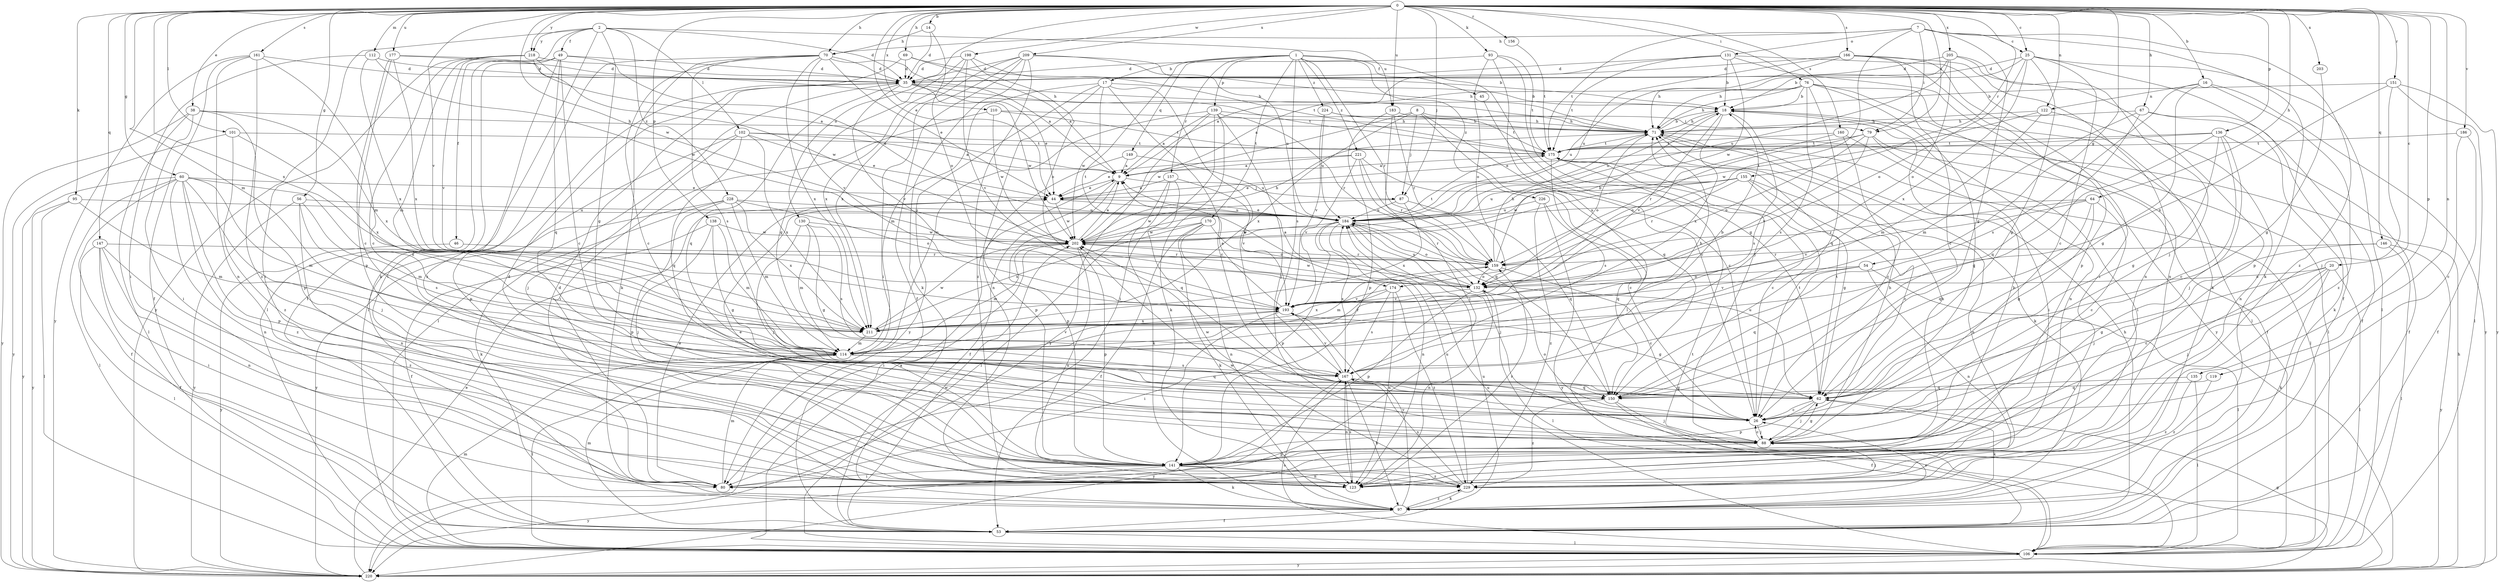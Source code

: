 strict digraph  {
0;
1;
2;
7;
8;
9;
14;
16;
17;
18;
20;
25;
26;
35;
38;
44;
45;
46;
49;
53;
54;
56;
60;
62;
64;
67;
69;
70;
71;
76;
79;
80;
87;
88;
93;
95;
97;
101;
102;
106;
112;
114;
119;
122;
123;
130;
131;
132;
135;
136;
138;
139;
141;
146;
147;
149;
150;
151;
155;
156;
157;
159;
160;
161;
166;
167;
170;
174;
175;
177;
183;
184;
186;
193;
198;
202;
203;
205;
209;
210;
211;
218;
220;
221;
224;
226;
228;
229;
0 -> 14  [label=b];
0 -> 16  [label=b];
0 -> 20  [label=c];
0 -> 25  [label=c];
0 -> 38  [label=e];
0 -> 44  [label=e];
0 -> 54  [label=g];
0 -> 56  [label=g];
0 -> 60  [label=g];
0 -> 64  [label=h];
0 -> 67  [label=h];
0 -> 69  [label=h];
0 -> 70  [label=h];
0 -> 76  [label=i];
0 -> 79  [label=i];
0 -> 87  [label=j];
0 -> 93  [label=k];
0 -> 95  [label=k];
0 -> 101  [label=l];
0 -> 112  [label=m];
0 -> 114  [label=m];
0 -> 119  [label=n];
0 -> 122  [label=n];
0 -> 130  [label=o];
0 -> 135  [label=p];
0 -> 136  [label=p];
0 -> 138  [label=p];
0 -> 146  [label=q];
0 -> 147  [label=q];
0 -> 151  [label=r];
0 -> 155  [label=r];
0 -> 156  [label=r];
0 -> 160  [label=s];
0 -> 161  [label=s];
0 -> 166  [label=s];
0 -> 177  [label=u];
0 -> 183  [label=u];
0 -> 186  [label=v];
0 -> 193  [label=v];
0 -> 198  [label=w];
0 -> 202  [label=w];
0 -> 203  [label=x];
0 -> 205  [label=x];
0 -> 209  [label=x];
0 -> 210  [label=x];
0 -> 211  [label=x];
0 -> 218  [label=y];
1 -> 17  [label=b];
1 -> 45  [label=f];
1 -> 62  [label=g];
1 -> 139  [label=p];
1 -> 149  [label=q];
1 -> 157  [label=r];
1 -> 159  [label=r];
1 -> 167  [label=s];
1 -> 170  [label=t];
1 -> 174  [label=t];
1 -> 221  [label=z];
1 -> 224  [label=z];
1 -> 226  [label=z];
2 -> 35  [label=d];
2 -> 46  [label=f];
2 -> 49  [label=f];
2 -> 62  [label=g];
2 -> 97  [label=k];
2 -> 102  [label=l];
2 -> 183  [label=u];
2 -> 218  [label=y];
2 -> 220  [label=y];
2 -> 228  [label=z];
7 -> 25  [label=c];
7 -> 62  [label=g];
7 -> 70  [label=h];
7 -> 79  [label=i];
7 -> 97  [label=k];
7 -> 131  [label=o];
7 -> 174  [label=t];
7 -> 175  [label=t];
7 -> 229  [label=z];
8 -> 26  [label=c];
8 -> 79  [label=i];
8 -> 87  [label=j];
8 -> 150  [label=q];
8 -> 202  [label=w];
8 -> 211  [label=x];
9 -> 44  [label=e];
9 -> 53  [label=f];
9 -> 87  [label=j];
9 -> 141  [label=p];
14 -> 35  [label=d];
14 -> 70  [label=h];
14 -> 132  [label=o];
16 -> 62  [label=g];
16 -> 122  [label=n];
16 -> 167  [label=s];
16 -> 220  [label=y];
16 -> 229  [label=z];
17 -> 18  [label=b];
17 -> 26  [label=c];
17 -> 114  [label=m];
17 -> 123  [label=n];
17 -> 167  [label=s];
17 -> 202  [label=w];
17 -> 220  [label=y];
18 -> 71  [label=h];
18 -> 106  [label=l];
18 -> 123  [label=n];
18 -> 167  [label=s];
18 -> 184  [label=u];
18 -> 193  [label=v];
18 -> 211  [label=x];
20 -> 26  [label=c];
20 -> 62  [label=g];
20 -> 88  [label=j];
20 -> 97  [label=k];
20 -> 106  [label=l];
20 -> 132  [label=o];
25 -> 18  [label=b];
25 -> 26  [label=c];
25 -> 35  [label=d];
25 -> 53  [label=f];
25 -> 62  [label=g];
25 -> 106  [label=l];
25 -> 132  [label=o];
25 -> 211  [label=x];
26 -> 88  [label=j];
26 -> 132  [label=o];
26 -> 175  [label=t];
26 -> 202  [label=w];
35 -> 18  [label=b];
35 -> 44  [label=e];
35 -> 106  [label=l];
35 -> 150  [label=q];
35 -> 175  [label=t];
35 -> 193  [label=v];
35 -> 202  [label=w];
38 -> 71  [label=h];
38 -> 80  [label=i];
38 -> 106  [label=l];
38 -> 141  [label=p];
38 -> 211  [label=x];
38 -> 220  [label=y];
44 -> 184  [label=u];
44 -> 202  [label=w];
45 -> 26  [label=c];
46 -> 159  [label=r];
46 -> 220  [label=y];
49 -> 26  [label=c];
49 -> 35  [label=d];
49 -> 53  [label=f];
49 -> 106  [label=l];
49 -> 150  [label=q];
49 -> 184  [label=u];
49 -> 229  [label=z];
53 -> 71  [label=h];
53 -> 106  [label=l];
53 -> 114  [label=m];
53 -> 184  [label=u];
53 -> 202  [label=w];
54 -> 106  [label=l];
54 -> 123  [label=n];
54 -> 132  [label=o];
54 -> 150  [label=q];
54 -> 193  [label=v];
56 -> 114  [label=m];
56 -> 123  [label=n];
56 -> 167  [label=s];
56 -> 184  [label=u];
56 -> 220  [label=y];
60 -> 44  [label=e];
60 -> 53  [label=f];
60 -> 88  [label=j];
60 -> 106  [label=l];
60 -> 114  [label=m];
60 -> 123  [label=n];
60 -> 141  [label=p];
60 -> 211  [label=x];
60 -> 220  [label=y];
60 -> 229  [label=z];
62 -> 26  [label=c];
62 -> 88  [label=j];
62 -> 97  [label=k];
62 -> 141  [label=p];
62 -> 175  [label=t];
62 -> 184  [label=u];
64 -> 26  [label=c];
64 -> 62  [label=g];
64 -> 150  [label=q];
64 -> 159  [label=r];
64 -> 184  [label=u];
64 -> 193  [label=v];
67 -> 53  [label=f];
67 -> 71  [label=h];
67 -> 97  [label=k];
67 -> 114  [label=m];
67 -> 150  [label=q];
69 -> 9  [label=a];
69 -> 18  [label=b];
69 -> 35  [label=d];
69 -> 106  [label=l];
70 -> 9  [label=a];
70 -> 26  [label=c];
70 -> 35  [label=d];
70 -> 44  [label=e];
70 -> 80  [label=i];
70 -> 97  [label=k];
70 -> 167  [label=s];
70 -> 193  [label=v];
70 -> 211  [label=x];
71 -> 18  [label=b];
71 -> 97  [label=k];
71 -> 106  [label=l];
71 -> 132  [label=o];
71 -> 175  [label=t];
76 -> 9  [label=a];
76 -> 18  [label=b];
76 -> 71  [label=h];
76 -> 88  [label=j];
76 -> 106  [label=l];
76 -> 150  [label=q];
76 -> 167  [label=s];
76 -> 184  [label=u];
76 -> 220  [label=y];
79 -> 53  [label=f];
79 -> 80  [label=i];
79 -> 132  [label=o];
79 -> 159  [label=r];
79 -> 175  [label=t];
79 -> 193  [label=v];
80 -> 44  [label=e];
80 -> 114  [label=m];
87 -> 150  [label=q];
87 -> 184  [label=u];
87 -> 202  [label=w];
87 -> 211  [label=x];
88 -> 26  [label=c];
88 -> 62  [label=g];
88 -> 71  [label=h];
88 -> 141  [label=p];
93 -> 35  [label=d];
93 -> 88  [label=j];
93 -> 106  [label=l];
93 -> 132  [label=o];
93 -> 175  [label=t];
95 -> 106  [label=l];
95 -> 114  [label=m];
95 -> 184  [label=u];
95 -> 220  [label=y];
97 -> 26  [label=c];
97 -> 53  [label=f];
97 -> 193  [label=v];
97 -> 229  [label=z];
101 -> 175  [label=t];
101 -> 211  [label=x];
101 -> 220  [label=y];
101 -> 229  [label=z];
102 -> 9  [label=a];
102 -> 44  [label=e];
102 -> 88  [label=j];
102 -> 141  [label=p];
102 -> 150  [label=q];
102 -> 175  [label=t];
102 -> 211  [label=x];
106 -> 9  [label=a];
106 -> 114  [label=m];
106 -> 167  [label=s];
106 -> 175  [label=t];
106 -> 184  [label=u];
106 -> 220  [label=y];
112 -> 35  [label=d];
112 -> 80  [label=i];
112 -> 202  [label=w];
112 -> 211  [label=x];
114 -> 18  [label=b];
114 -> 71  [label=h];
114 -> 106  [label=l];
114 -> 150  [label=q];
114 -> 159  [label=r];
114 -> 167  [label=s];
114 -> 193  [label=v];
119 -> 150  [label=q];
119 -> 229  [label=z];
122 -> 71  [label=h];
122 -> 114  [label=m];
122 -> 123  [label=n];
122 -> 202  [label=w];
123 -> 35  [label=d];
123 -> 159  [label=r];
123 -> 167  [label=s];
130 -> 62  [label=g];
130 -> 88  [label=j];
130 -> 114  [label=m];
130 -> 167  [label=s];
130 -> 202  [label=w];
131 -> 9  [label=a];
131 -> 18  [label=b];
131 -> 35  [label=d];
131 -> 97  [label=k];
131 -> 123  [label=n];
131 -> 175  [label=t];
131 -> 202  [label=w];
132 -> 9  [label=a];
132 -> 106  [label=l];
132 -> 123  [label=n];
132 -> 141  [label=p];
132 -> 184  [label=u];
132 -> 193  [label=v];
132 -> 202  [label=w];
135 -> 106  [label=l];
135 -> 150  [label=q];
135 -> 229  [label=z];
136 -> 26  [label=c];
136 -> 44  [label=e];
136 -> 53  [label=f];
136 -> 62  [label=g];
136 -> 88  [label=j];
136 -> 150  [label=q];
136 -> 175  [label=t];
138 -> 53  [label=f];
138 -> 62  [label=g];
138 -> 88  [label=j];
138 -> 114  [label=m];
138 -> 202  [label=w];
139 -> 9  [label=a];
139 -> 71  [label=h];
139 -> 80  [label=i];
139 -> 88  [label=j];
139 -> 97  [label=k];
139 -> 114  [label=m];
139 -> 159  [label=r];
139 -> 220  [label=y];
141 -> 18  [label=b];
141 -> 35  [label=d];
141 -> 44  [label=e];
141 -> 71  [label=h];
141 -> 80  [label=i];
141 -> 97  [label=k];
141 -> 123  [label=n];
141 -> 220  [label=y];
141 -> 229  [label=z];
146 -> 88  [label=j];
146 -> 106  [label=l];
146 -> 159  [label=r];
146 -> 220  [label=y];
147 -> 53  [label=f];
147 -> 80  [label=i];
147 -> 106  [label=l];
147 -> 123  [label=n];
147 -> 159  [label=r];
147 -> 229  [label=z];
149 -> 9  [label=a];
149 -> 141  [label=p];
149 -> 184  [label=u];
150 -> 53  [label=f];
150 -> 88  [label=j];
150 -> 229  [label=z];
151 -> 18  [label=b];
151 -> 88  [label=j];
151 -> 106  [label=l];
151 -> 211  [label=x];
151 -> 220  [label=y];
155 -> 26  [label=c];
155 -> 44  [label=e];
155 -> 62  [label=g];
155 -> 123  [label=n];
155 -> 159  [label=r];
155 -> 184  [label=u];
155 -> 202  [label=w];
156 -> 175  [label=t];
157 -> 44  [label=e];
157 -> 97  [label=k];
157 -> 106  [label=l];
157 -> 150  [label=q];
157 -> 193  [label=v];
159 -> 18  [label=b];
159 -> 26  [label=c];
159 -> 71  [label=h];
159 -> 114  [label=m];
159 -> 132  [label=o];
160 -> 26  [label=c];
160 -> 80  [label=i];
160 -> 132  [label=o];
160 -> 175  [label=t];
161 -> 35  [label=d];
161 -> 53  [label=f];
161 -> 114  [label=m];
161 -> 123  [label=n];
161 -> 220  [label=y];
161 -> 229  [label=z];
166 -> 26  [label=c];
166 -> 35  [label=d];
166 -> 71  [label=h];
166 -> 80  [label=i];
166 -> 123  [label=n];
166 -> 141  [label=p];
166 -> 184  [label=u];
167 -> 62  [label=g];
167 -> 97  [label=k];
167 -> 123  [label=n];
167 -> 150  [label=q];
167 -> 193  [label=v];
167 -> 220  [label=y];
170 -> 53  [label=f];
170 -> 97  [label=k];
170 -> 123  [label=n];
170 -> 132  [label=o];
170 -> 202  [label=w];
170 -> 211  [label=x];
174 -> 123  [label=n];
174 -> 167  [label=s];
174 -> 193  [label=v];
174 -> 211  [label=x];
174 -> 229  [label=z];
175 -> 9  [label=a];
175 -> 26  [label=c];
175 -> 167  [label=s];
177 -> 9  [label=a];
177 -> 26  [label=c];
177 -> 35  [label=d];
177 -> 141  [label=p];
177 -> 211  [label=x];
183 -> 71  [label=h];
183 -> 80  [label=i];
183 -> 141  [label=p];
183 -> 159  [label=r];
184 -> 44  [label=e];
184 -> 88  [label=j];
184 -> 123  [label=n];
184 -> 132  [label=o];
184 -> 141  [label=p];
184 -> 159  [label=r];
184 -> 167  [label=s];
184 -> 202  [label=w];
186 -> 26  [label=c];
186 -> 53  [label=f];
186 -> 175  [label=t];
193 -> 9  [label=a];
193 -> 62  [label=g];
193 -> 80  [label=i];
193 -> 211  [label=x];
198 -> 35  [label=d];
198 -> 62  [label=g];
198 -> 132  [label=o];
198 -> 175  [label=t];
198 -> 193  [label=v];
198 -> 211  [label=x];
202 -> 9  [label=a];
202 -> 71  [label=h];
202 -> 80  [label=i];
202 -> 114  [label=m];
202 -> 123  [label=n];
202 -> 141  [label=p];
202 -> 159  [label=r];
202 -> 175  [label=t];
203 -> 62  [label=g];
205 -> 35  [label=d];
205 -> 71  [label=h];
205 -> 88  [label=j];
205 -> 132  [label=o];
205 -> 141  [label=p];
205 -> 184  [label=u];
209 -> 35  [label=d];
209 -> 53  [label=f];
209 -> 71  [label=h];
209 -> 80  [label=i];
209 -> 97  [label=k];
209 -> 184  [label=u];
209 -> 211  [label=x];
209 -> 229  [label=z];
210 -> 71  [label=h];
210 -> 80  [label=i];
210 -> 175  [label=t];
210 -> 202  [label=w];
211 -> 114  [label=m];
211 -> 202  [label=w];
218 -> 26  [label=c];
218 -> 35  [label=d];
218 -> 71  [label=h];
218 -> 80  [label=i];
218 -> 114  [label=m];
218 -> 193  [label=v];
218 -> 202  [label=w];
220 -> 44  [label=e];
220 -> 62  [label=g];
220 -> 71  [label=h];
221 -> 9  [label=a];
221 -> 26  [label=c];
221 -> 44  [label=e];
221 -> 150  [label=q];
221 -> 159  [label=r];
221 -> 193  [label=v];
224 -> 71  [label=h];
224 -> 175  [label=t];
224 -> 184  [label=u];
224 -> 193  [label=v];
226 -> 150  [label=q];
226 -> 184  [label=u];
226 -> 220  [label=y];
226 -> 229  [label=z];
228 -> 97  [label=k];
228 -> 114  [label=m];
228 -> 132  [label=o];
228 -> 141  [label=p];
228 -> 184  [label=u];
228 -> 211  [label=x];
228 -> 220  [label=y];
229 -> 88  [label=j];
229 -> 97  [label=k];
229 -> 167  [label=s];
229 -> 184  [label=u];
229 -> 202  [label=w];
}
